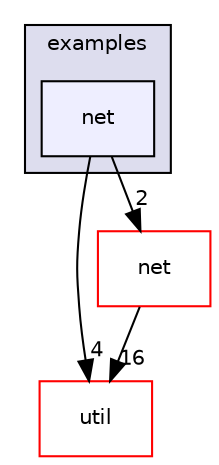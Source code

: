digraph "examples/net" {
  compound=true
  node [ fontsize="10", fontname="Helvetica"];
  edge [ labelfontsize="10", labelfontname="Helvetica"];
  subgraph clusterdir_d28a4824dc47e487b107a5db32ef43c4 {
    graph [ bgcolor="#ddddee", pencolor="black", label="examples" fontname="Helvetica", fontsize="10", URL="dir_d28a4824dc47e487b107a5db32ef43c4.html"]
  dir_6661758f64094baa00f6063adc48ab2f [shape=box, label="net", style="filled", fillcolor="#eeeeff", pencolor="black", URL="dir_6661758f64094baa00f6063adc48ab2f.html"];
  }
  dir_23ec12649285f9fabf3a6b7380226c28 [shape=box label="util" fillcolor="white" style="filled" color="red" URL="dir_23ec12649285f9fabf3a6b7380226c28.html"];
  dir_427baa8a9a5be237f298d4545d0d1ce2 [shape=box label="net" fillcolor="white" style="filled" color="red" URL="dir_427baa8a9a5be237f298d4545d0d1ce2.html"];
  dir_6661758f64094baa00f6063adc48ab2f->dir_23ec12649285f9fabf3a6b7380226c28 [headlabel="4", labeldistance=1.5 headhref="dir_000011_000010.html"];
  dir_6661758f64094baa00f6063adc48ab2f->dir_427baa8a9a5be237f298d4545d0d1ce2 [headlabel="2", labeldistance=1.5 headhref="dir_000011_000009.html"];
  dir_427baa8a9a5be237f298d4545d0d1ce2->dir_23ec12649285f9fabf3a6b7380226c28 [headlabel="16", labeldistance=1.5 headhref="dir_000009_000010.html"];
}
